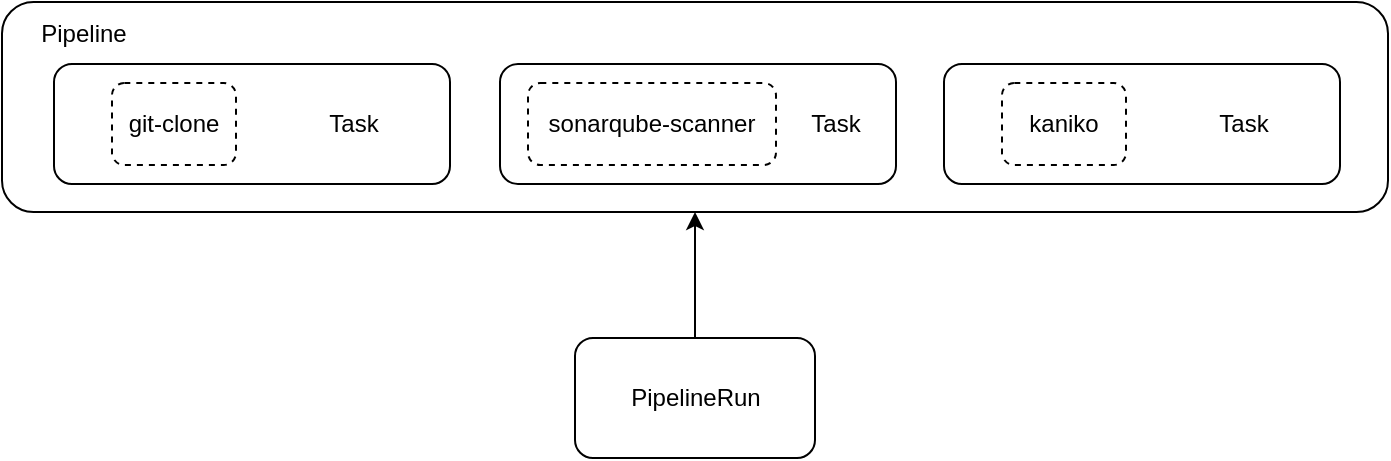 <mxfile version="24.7.17">
  <diagram name="第 1 页" id="BCCBoekBYI5Rz_YFW93R">
    <mxGraphModel dx="1302" dy="758" grid="0" gridSize="10" guides="1" tooltips="1" connect="1" arrows="1" fold="1" page="1" pageScale="1" pageWidth="1169" pageHeight="827" math="0" shadow="0">
      <root>
        <mxCell id="0" />
        <mxCell id="1" parent="0" />
        <mxCell id="HlgGpDfsv6TwYngPDT2Y-6" value="" style="rounded=1;whiteSpace=wrap;html=1;fillColor=none;" vertex="1" parent="1">
          <mxGeometry x="238" y="300" width="693" height="105" as="geometry" />
        </mxCell>
        <mxCell id="HlgGpDfsv6TwYngPDT2Y-1" value="" style="rounded=1;whiteSpace=wrap;html=1;fillColor=none;" vertex="1" parent="1">
          <mxGeometry x="264" y="331" width="198" height="60" as="geometry" />
        </mxCell>
        <mxCell id="HlgGpDfsv6TwYngPDT2Y-2" value="Task" style="text;html=1;align=center;verticalAlign=middle;whiteSpace=wrap;rounded=0;" vertex="1" parent="1">
          <mxGeometry x="384" y="346" width="60" height="30" as="geometry" />
        </mxCell>
        <mxCell id="HlgGpDfsv6TwYngPDT2Y-3" value="git-clone" style="rounded=1;whiteSpace=wrap;html=1;dashed=1;fillColor=none;" vertex="1" parent="1">
          <mxGeometry x="293" y="340.5" width="62" height="41" as="geometry" />
        </mxCell>
        <mxCell id="HlgGpDfsv6TwYngPDT2Y-5" style="edgeStyle=orthogonalEdgeStyle;rounded=0;orthogonalLoop=1;jettySize=auto;html=1;entryX=0.5;entryY=1;entryDx=0;entryDy=0;" edge="1" parent="1" source="HlgGpDfsv6TwYngPDT2Y-4" target="HlgGpDfsv6TwYngPDT2Y-6">
          <mxGeometry relative="1" as="geometry">
            <mxPoint x="361" y="405" as="targetPoint" />
          </mxGeometry>
        </mxCell>
        <mxCell id="HlgGpDfsv6TwYngPDT2Y-4" value="PipelineRun" style="rounded=1;whiteSpace=wrap;html=1;fillColor=none;" vertex="1" parent="1">
          <mxGeometry x="524.5" y="468" width="120" height="60" as="geometry" />
        </mxCell>
        <mxCell id="HlgGpDfsv6TwYngPDT2Y-7" value="Pipeline" style="text;html=1;align=center;verticalAlign=middle;whiteSpace=wrap;rounded=0;" vertex="1" parent="1">
          <mxGeometry x="249" y="301" width="60" height="30" as="geometry" />
        </mxCell>
        <mxCell id="HlgGpDfsv6TwYngPDT2Y-8" value="" style="rounded=1;whiteSpace=wrap;html=1;fillColor=none;" vertex="1" parent="1">
          <mxGeometry x="487" y="331" width="198" height="60" as="geometry" />
        </mxCell>
        <mxCell id="HlgGpDfsv6TwYngPDT2Y-9" value="Task" style="text;html=1;align=center;verticalAlign=middle;whiteSpace=wrap;rounded=0;" vertex="1" parent="1">
          <mxGeometry x="625" y="346" width="60" height="30" as="geometry" />
        </mxCell>
        <mxCell id="HlgGpDfsv6TwYngPDT2Y-10" value="sonarqube-scanner" style="rounded=1;whiteSpace=wrap;html=1;dashed=1;fillColor=none;" vertex="1" parent="1">
          <mxGeometry x="501" y="340.5" width="124" height="41" as="geometry" />
        </mxCell>
        <mxCell id="HlgGpDfsv6TwYngPDT2Y-11" value="" style="rounded=1;whiteSpace=wrap;html=1;fillColor=none;" vertex="1" parent="1">
          <mxGeometry x="709" y="331" width="198" height="60" as="geometry" />
        </mxCell>
        <mxCell id="HlgGpDfsv6TwYngPDT2Y-12" value="Task" style="text;html=1;align=center;verticalAlign=middle;whiteSpace=wrap;rounded=0;" vertex="1" parent="1">
          <mxGeometry x="829" y="346" width="60" height="30" as="geometry" />
        </mxCell>
        <mxCell id="HlgGpDfsv6TwYngPDT2Y-13" value="kaniko" style="rounded=1;whiteSpace=wrap;html=1;dashed=1;fillColor=none;" vertex="1" parent="1">
          <mxGeometry x="738" y="340.5" width="62" height="41" as="geometry" />
        </mxCell>
      </root>
    </mxGraphModel>
  </diagram>
</mxfile>
